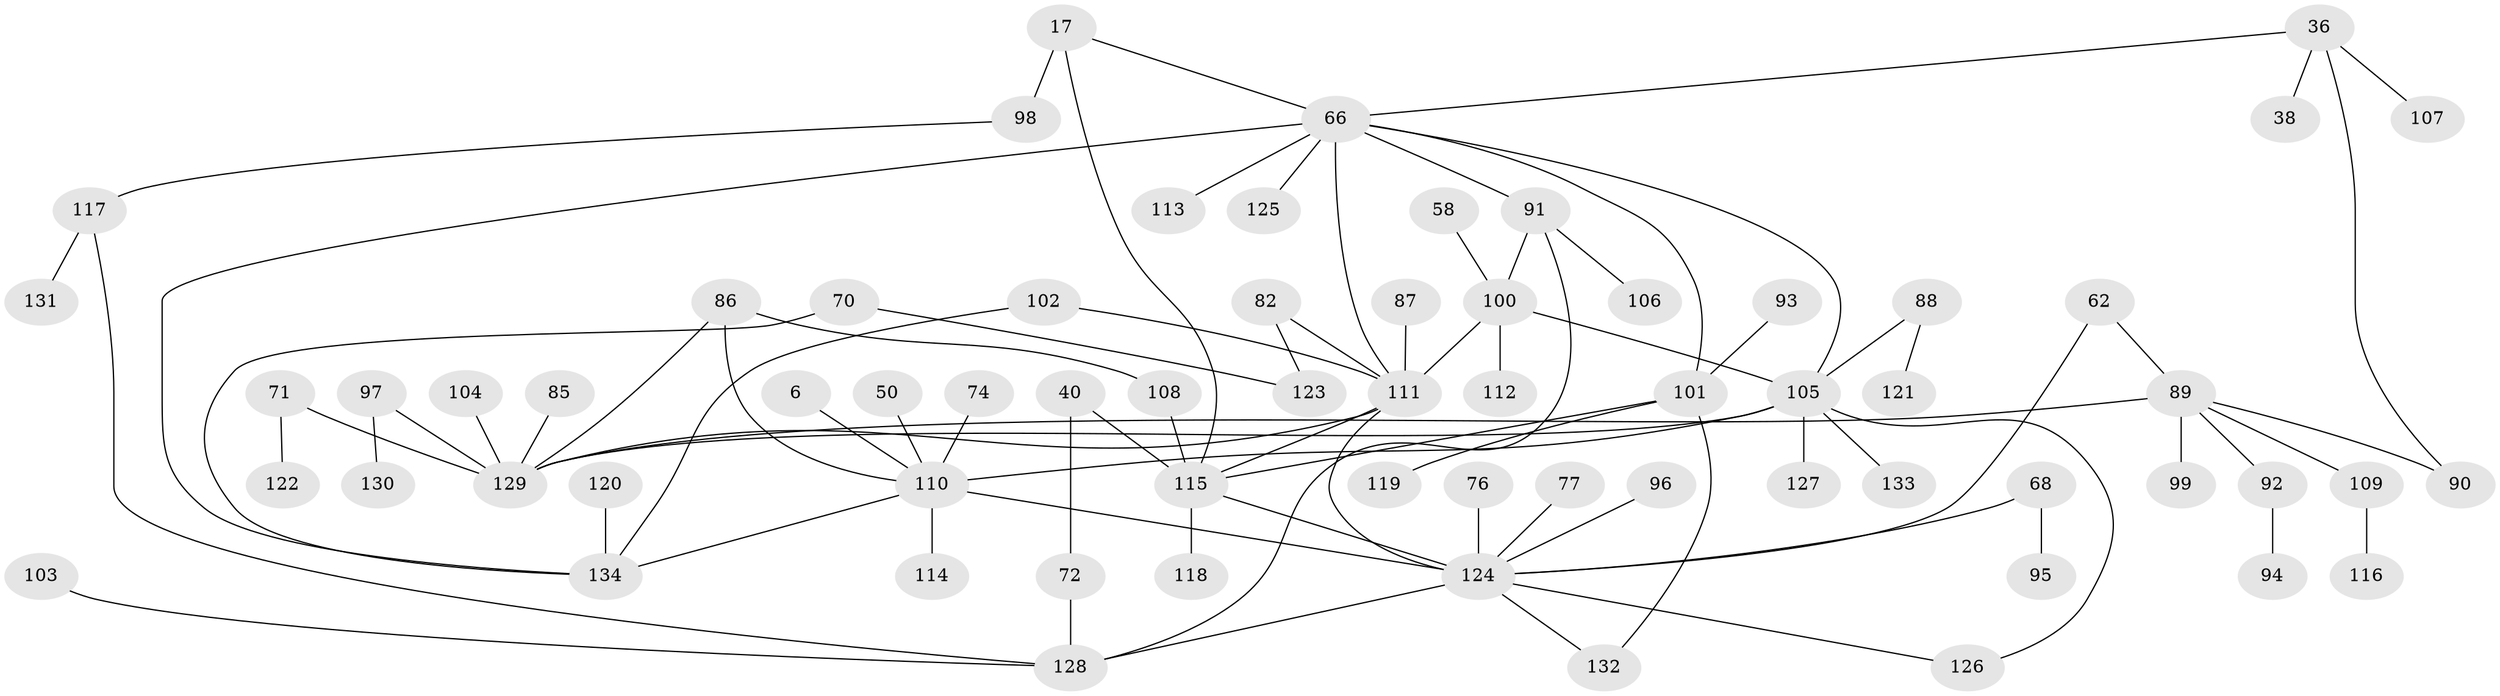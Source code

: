 // original degree distribution, {5: 0.029850746268656716, 6: 0.029850746268656716, 4: 0.11194029850746269, 7: 0.014925373134328358, 1: 0.34328358208955223, 3: 0.22388059701492538, 2: 0.2462686567164179}
// Generated by graph-tools (version 1.1) at 2025/44/03/04/25 21:44:27]
// undirected, 67 vertices, 85 edges
graph export_dot {
graph [start="1"]
  node [color=gray90,style=filled];
  6;
  17;
  36 [super="+16"];
  38;
  40;
  50;
  58;
  62;
  66 [super="+39+26+28+49"];
  68;
  70;
  71;
  72;
  74;
  76;
  77;
  82 [super="+67"];
  85;
  86 [super="+83+78"];
  87;
  88 [super="+63"];
  89 [super="+41+57"];
  90;
  91 [super="+24"];
  92 [super="+54"];
  93;
  94;
  95;
  96;
  97 [super="+33"];
  98 [super="+59"];
  99;
  100 [super="+34"];
  101 [super="+84"];
  102;
  103;
  104;
  105 [super="+9+8+43+52"];
  106;
  107;
  108;
  109;
  110 [super="+5+10"];
  111 [super="+30+29+64+79"];
  112;
  113;
  114;
  115 [super="+20+25"];
  116;
  117 [super="+81"];
  118;
  119;
  120;
  121;
  122;
  123;
  124 [super="+46+80"];
  125;
  126;
  127;
  128 [super="+48+75"];
  129 [super="+69+23+21+14"];
  130;
  131;
  132;
  133;
  134 [super="+73"];
  6 -- 110;
  17 -- 98 [weight=2];
  17 -- 115;
  17 -- 66;
  36 -- 38;
  36 -- 107;
  36 -- 90;
  36 -- 66;
  40 -- 72;
  40 -- 115;
  50 -- 110;
  58 -- 100;
  62 -- 89;
  62 -- 124;
  66 -- 101;
  66 -- 105;
  66 -- 113;
  66 -- 91;
  66 -- 125;
  66 -- 134;
  66 -- 111 [weight=2];
  68 -- 95;
  68 -- 124;
  70 -- 123;
  70 -- 134;
  71 -- 122;
  71 -- 129;
  72 -- 128;
  74 -- 110;
  76 -- 124;
  77 -- 124;
  82 -- 123 [weight=2];
  82 -- 111;
  85 -- 129;
  86 -- 108;
  86 -- 129;
  86 -- 110;
  87 -- 111;
  88 -- 121;
  88 -- 105;
  89 -- 99;
  89 -- 129 [weight=2];
  89 -- 92;
  89 -- 90;
  89 -- 109;
  91 -- 100 [weight=2];
  91 -- 106;
  91 -- 128;
  92 -- 94;
  93 -- 101;
  96 -- 124;
  97 -- 130;
  97 -- 129;
  98 -- 117;
  100 -- 112;
  100 -- 105;
  100 -- 111;
  101 -- 115 [weight=2];
  101 -- 132;
  101 -- 119;
  102 -- 134;
  102 -- 111;
  103 -- 128;
  104 -- 129;
  105 -- 127;
  105 -- 133;
  105 -- 129;
  105 -- 126;
  105 -- 110;
  108 -- 115;
  109 -- 116;
  110 -- 114;
  110 -- 134;
  110 -- 124 [weight=2];
  111 -- 124;
  111 -- 129;
  111 -- 115;
  115 -- 118;
  115 -- 124 [weight=2];
  117 -- 131;
  117 -- 128;
  120 -- 134;
  124 -- 128;
  124 -- 132;
  124 -- 126;
}
